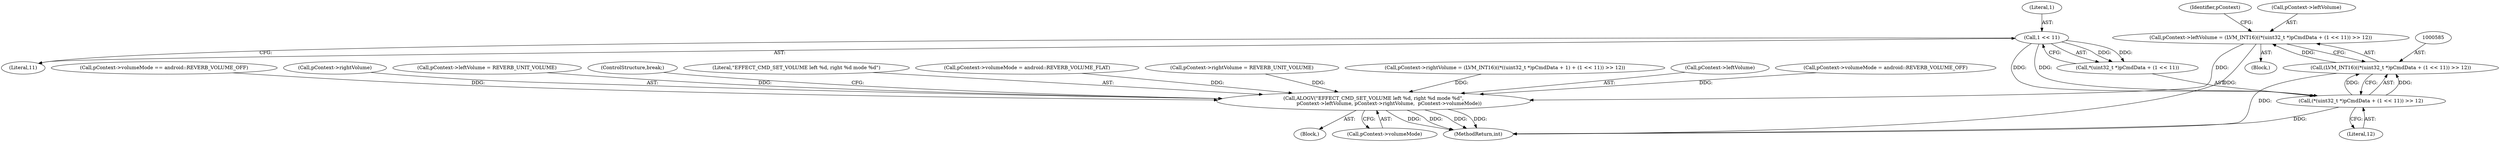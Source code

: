 digraph "0_Android_f490fc335772a9b14e78997486f4a572b0594c04_0@pointer" {
"1000580" [label="(Call,pContext->leftVolume = (LVM_INT16)((*(uint32_t *)pCmdData + (1 << 11)) >> 12))"];
"1000584" [label="(Call,(LVM_INT16)((*(uint32_t *)pCmdData + (1 << 11)) >> 12))"];
"1000586" [label="(Call,(*(uint32_t *)pCmdData + (1 << 11)) >> 12)"];
"1000592" [label="(Call,1 << 11)"];
"1000661" [label="(Call,ALOGV(\"EFFECT_CMD_SET_VOLUME left %d, right %d mode %d\",\n                    pContext->leftVolume, pContext->rightVolume,  pContext->volumeMode))"];
"1000581" [label="(Call,pContext->leftVolume)"];
"1000587" [label="(Call,*(uint32_t *)pCmdData + (1 << 11))"];
"1000580" [label="(Call,pContext->leftVolume = (LVM_INT16)((*(uint32_t *)pCmdData + (1 << 11)) >> 12))"];
"1000584" [label="(Call,(LVM_INT16)((*(uint32_t *)pCmdData + (1 << 11)) >> 12))"];
"1000594" [label="(Literal,11)"];
"1000639" [label="(Call,pContext->volumeMode = android::REVERB_VOLUME_FLAT)"];
"1000661" [label="(Call,ALOGV(\"EFFECT_CMD_SET_VOLUME left %d, right %d mode %d\",\n                    pContext->leftVolume, pContext->rightVolume,  pContext->volumeMode))"];
"1000651" [label="(Call,pContext->rightVolume = REVERB_UNIT_VOLUME)"];
"1000596" [label="(Call,pContext->rightVolume = (LVM_INT16)((*((uint32_t *)pCmdData + 1) + (1 << 11)) >> 12))"];
"1000685" [label="(MethodReturn,int)"];
"1000137" [label="(Block,)"];
"1000593" [label="(Literal,1)"];
"1000663" [label="(Call,pContext->leftVolume)"];
"1000595" [label="(Literal,12)"];
"1000656" [label="(Call,pContext->volumeMode = android::REVERB_VOLUME_OFF)"];
"1000633" [label="(Call,pContext->volumeMode == android::REVERB_VOLUME_OFF)"];
"1000666" [label="(Call,pContext->rightVolume)"];
"1000646" [label="(Call,pContext->leftVolume = REVERB_UNIT_VOLUME)"];
"1000672" [label="(ControlStructure,break;)"];
"1000669" [label="(Call,pContext->volumeMode)"];
"1000592" [label="(Call,1 << 11)"];
"1000579" [label="(Block,)"];
"1000586" [label="(Call,(*(uint32_t *)pCmdData + (1 << 11)) >> 12)"];
"1000598" [label="(Identifier,pContext)"];
"1000662" [label="(Literal,\"EFFECT_CMD_SET_VOLUME left %d, right %d mode %d\")"];
"1000580" -> "1000579"  [label="AST: "];
"1000580" -> "1000584"  [label="CFG: "];
"1000581" -> "1000580"  [label="AST: "];
"1000584" -> "1000580"  [label="AST: "];
"1000598" -> "1000580"  [label="CFG: "];
"1000580" -> "1000685"  [label="DDG: "];
"1000584" -> "1000580"  [label="DDG: "];
"1000580" -> "1000661"  [label="DDG: "];
"1000584" -> "1000586"  [label="CFG: "];
"1000585" -> "1000584"  [label="AST: "];
"1000586" -> "1000584"  [label="AST: "];
"1000584" -> "1000685"  [label="DDG: "];
"1000586" -> "1000584"  [label="DDG: "];
"1000586" -> "1000584"  [label="DDG: "];
"1000586" -> "1000595"  [label="CFG: "];
"1000587" -> "1000586"  [label="AST: "];
"1000595" -> "1000586"  [label="AST: "];
"1000586" -> "1000685"  [label="DDG: "];
"1000592" -> "1000586"  [label="DDG: "];
"1000592" -> "1000586"  [label="DDG: "];
"1000592" -> "1000587"  [label="AST: "];
"1000592" -> "1000594"  [label="CFG: "];
"1000593" -> "1000592"  [label="AST: "];
"1000594" -> "1000592"  [label="AST: "];
"1000587" -> "1000592"  [label="CFG: "];
"1000592" -> "1000587"  [label="DDG: "];
"1000592" -> "1000587"  [label="DDG: "];
"1000661" -> "1000137"  [label="AST: "];
"1000661" -> "1000669"  [label="CFG: "];
"1000662" -> "1000661"  [label="AST: "];
"1000663" -> "1000661"  [label="AST: "];
"1000666" -> "1000661"  [label="AST: "];
"1000669" -> "1000661"  [label="AST: "];
"1000672" -> "1000661"  [label="CFG: "];
"1000661" -> "1000685"  [label="DDG: "];
"1000661" -> "1000685"  [label="DDG: "];
"1000661" -> "1000685"  [label="DDG: "];
"1000661" -> "1000685"  [label="DDG: "];
"1000646" -> "1000661"  [label="DDG: "];
"1000596" -> "1000661"  [label="DDG: "];
"1000651" -> "1000661"  [label="DDG: "];
"1000639" -> "1000661"  [label="DDG: "];
"1000656" -> "1000661"  [label="DDG: "];
"1000633" -> "1000661"  [label="DDG: "];
}
